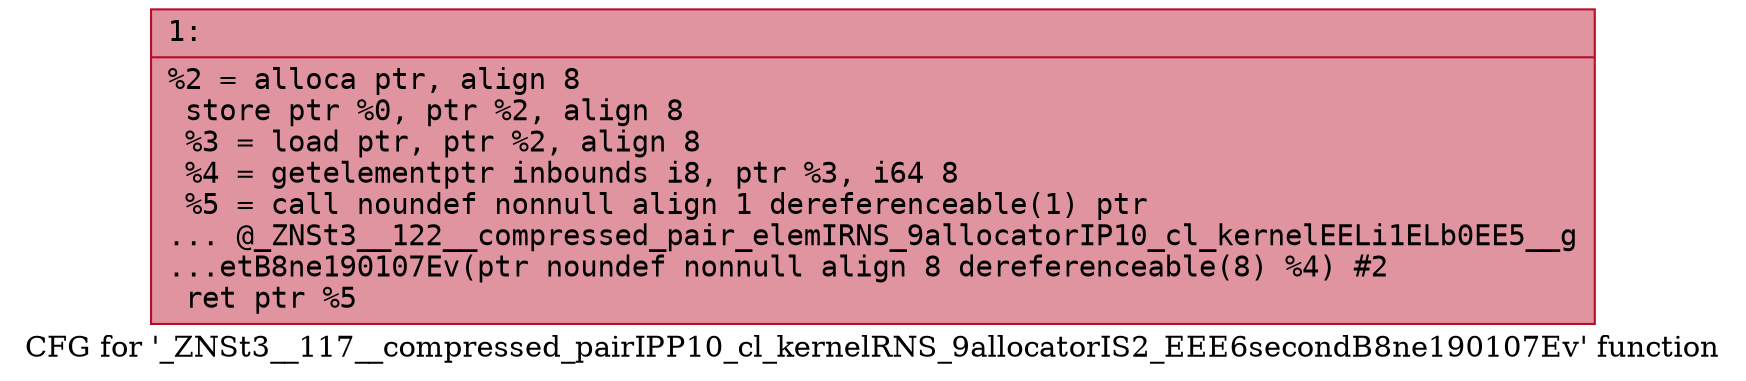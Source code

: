 digraph "CFG for '_ZNSt3__117__compressed_pairIPP10_cl_kernelRNS_9allocatorIS2_EEE6secondB8ne190107Ev' function" {
	label="CFG for '_ZNSt3__117__compressed_pairIPP10_cl_kernelRNS_9allocatorIS2_EEE6secondB8ne190107Ev' function";

	Node0x6000005c16d0 [shape=record,color="#b70d28ff", style=filled, fillcolor="#b70d2870" fontname="Courier",label="{1:\l|  %2 = alloca ptr, align 8\l  store ptr %0, ptr %2, align 8\l  %3 = load ptr, ptr %2, align 8\l  %4 = getelementptr inbounds i8, ptr %3, i64 8\l  %5 = call noundef nonnull align 1 dereferenceable(1) ptr\l... @_ZNSt3__122__compressed_pair_elemIRNS_9allocatorIP10_cl_kernelEELi1ELb0EE5__g\l...etB8ne190107Ev(ptr noundef nonnull align 8 dereferenceable(8) %4) #2\l  ret ptr %5\l}"];
}
